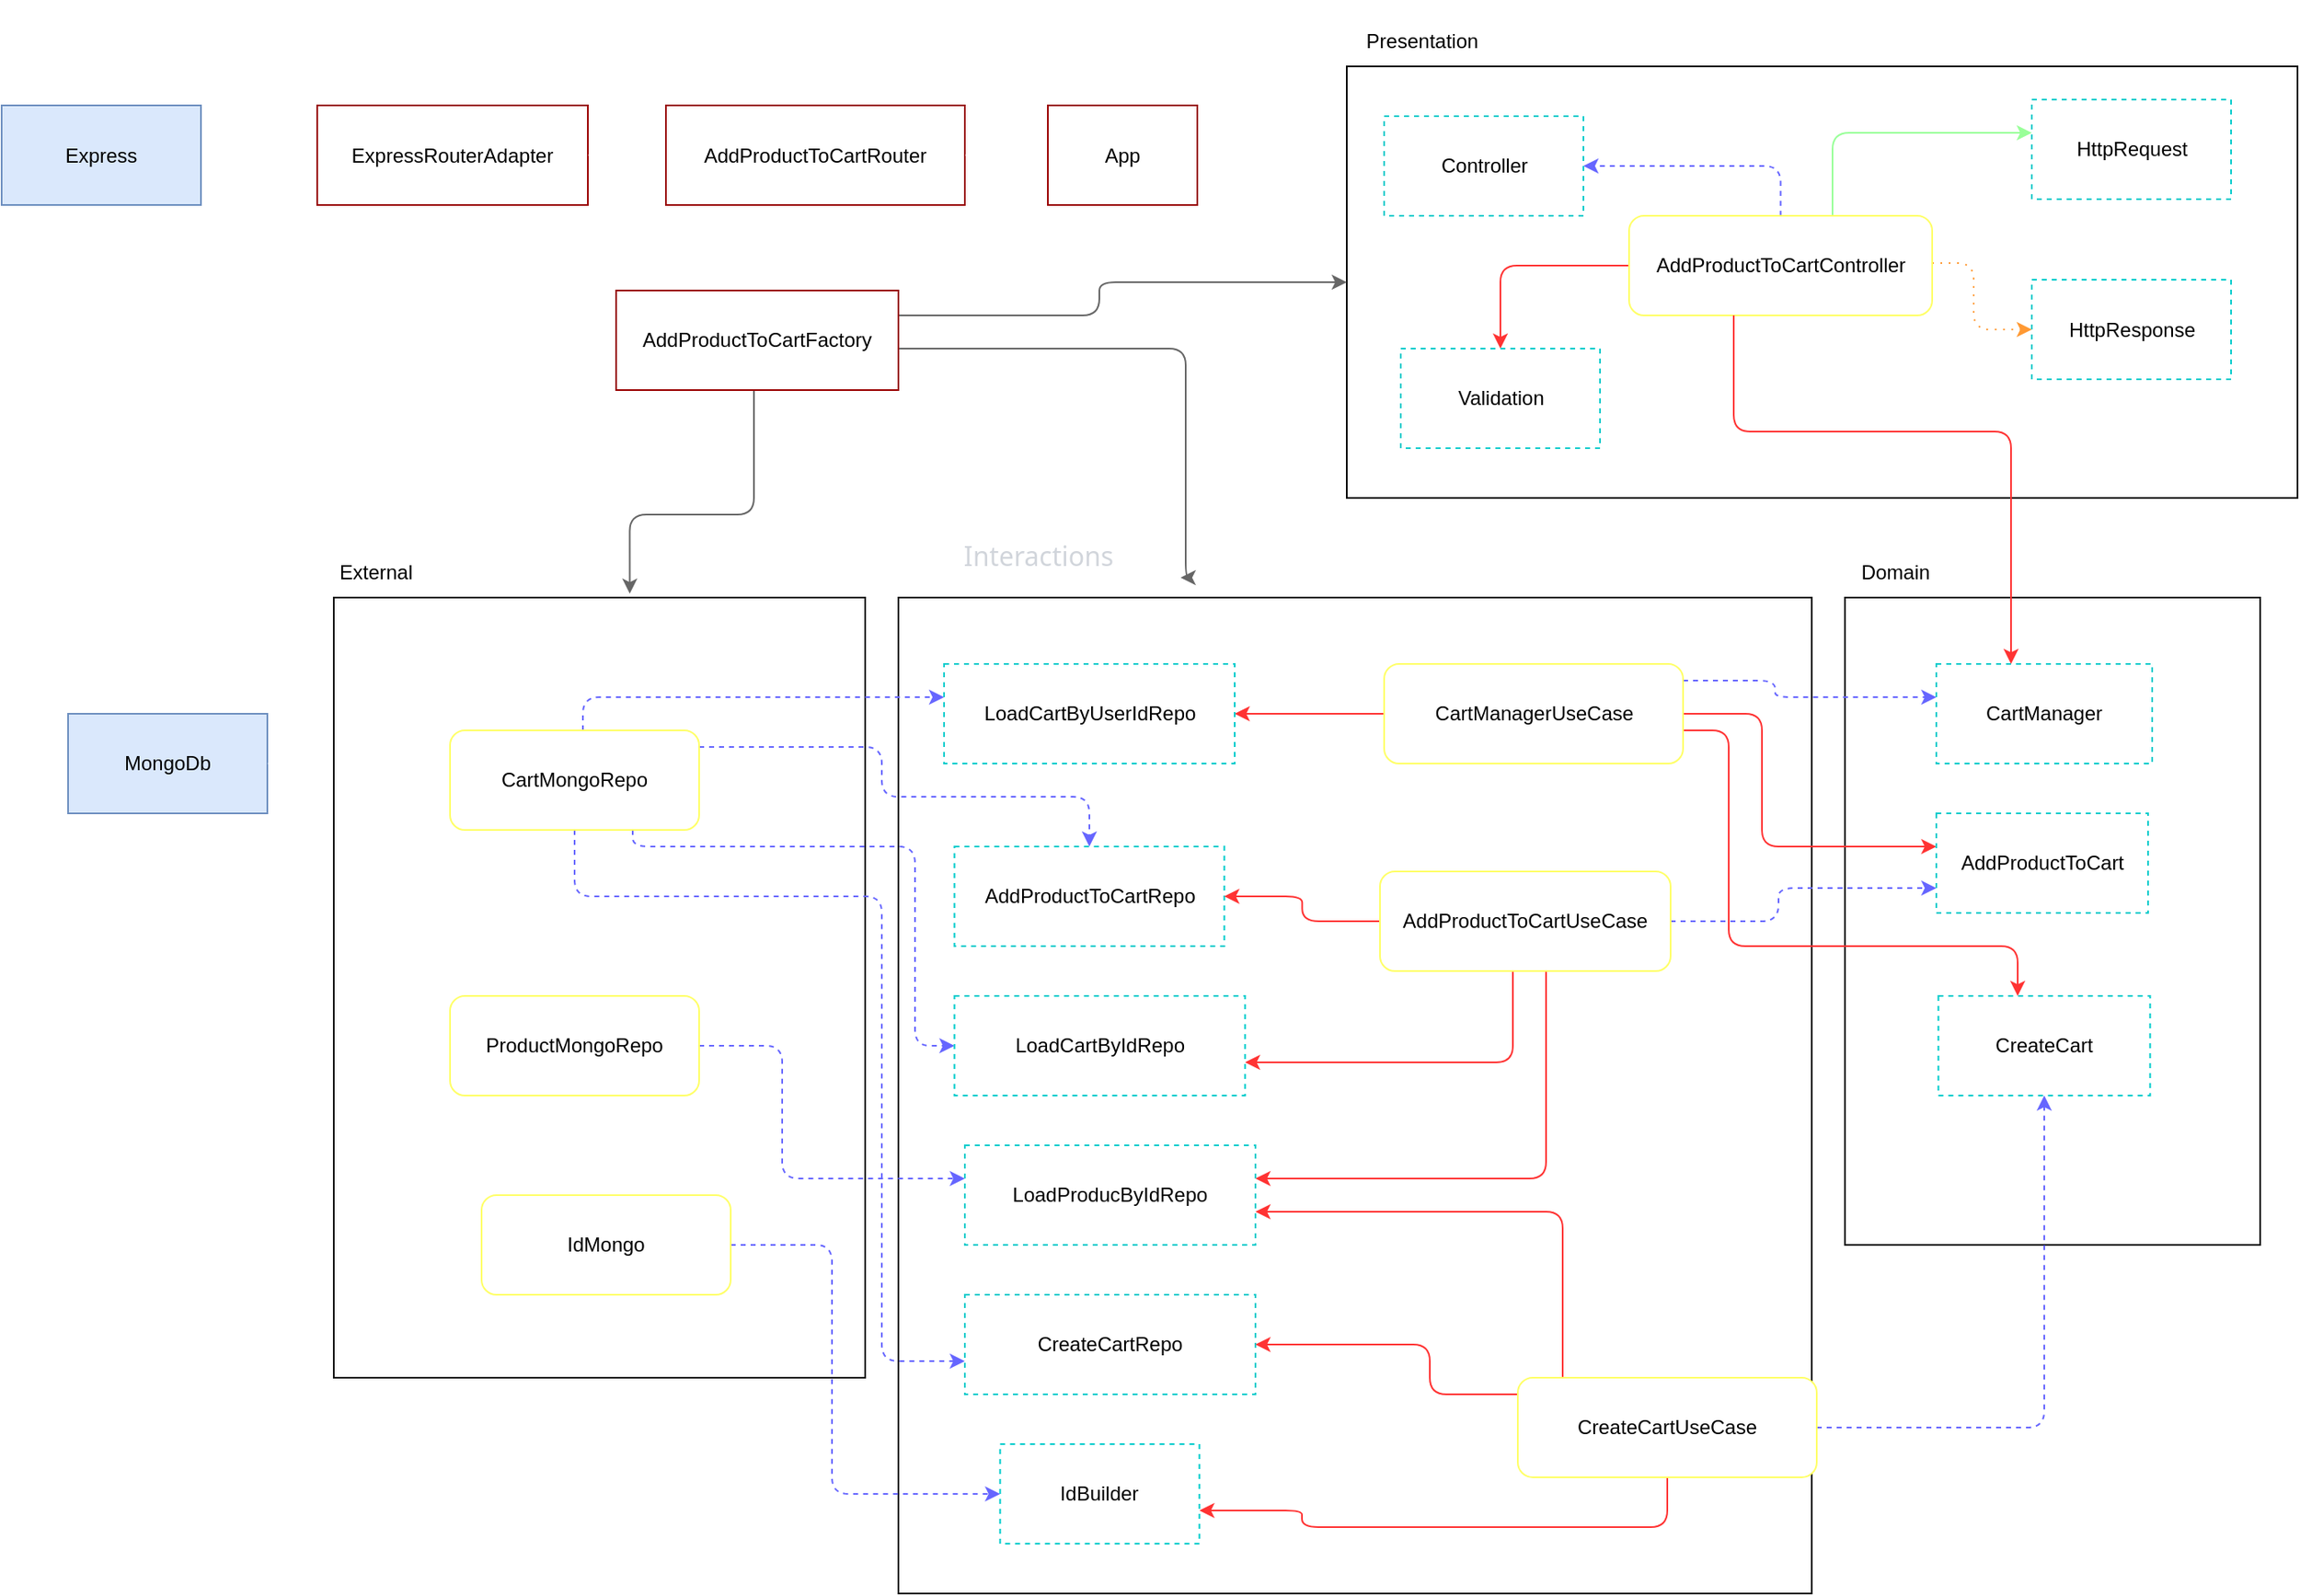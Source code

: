 <mxfile>
    <diagram id="1SfwLSbpTWtOyAMHkV-B" name="Página-1">
        <mxGraphModel dx="1526" dy="384" grid="1" gridSize="10" guides="1" tooltips="1" connect="1" arrows="1" fold="1" page="1" pageScale="1" pageWidth="827" pageHeight="1169" math="0" shadow="0">
            <root>
                <mxCell id="0"/>
                <mxCell id="1" parent="0"/>
                <mxCell id="2" value="" style="rounded=0;whiteSpace=wrap;html=1;" parent="1" vertex="1">
                    <mxGeometry x="910" y="90" width="572.5" height="260" as="geometry"/>
                </mxCell>
                <mxCell id="3" style="edgeStyle=orthogonalEdgeStyle;html=1;strokeColor=#99ff99;" parent="1" source="6" target="10" edge="1">
                    <mxGeometry relative="1" as="geometry">
                        <Array as="points">
                            <mxPoint x="1202.5" y="130"/>
                        </Array>
                    </mxGeometry>
                </mxCell>
                <mxCell id="4" style="edgeStyle=orthogonalEdgeStyle;html=1;strokeColor=#ff9933;dashed=1;dashPattern=1 4;" parent="1" source="6" target="11" edge="1">
                    <mxGeometry relative="1" as="geometry">
                        <Array as="points">
                            <mxPoint x="1287.5" y="208.5"/>
                            <mxPoint x="1287.5" y="248.5"/>
                        </Array>
                    </mxGeometry>
                </mxCell>
                <mxCell id="5" style="edgeStyle=orthogonalEdgeStyle;html=1;entryX=0.5;entryY=0;entryDx=0;entryDy=0;strokeColor=#ff3333;" parent="1" source="6" target="12" edge="1">
                    <mxGeometry relative="1" as="geometry"/>
                </mxCell>
                <mxCell id="63" style="edgeStyle=orthogonalEdgeStyle;html=1;entryX=1;entryY=0.5;entryDx=0;entryDy=0;strokeColor=#6666FF;fillColor=#a20025;dashed=1;" parent="1" source="6" target="8" edge="1">
                    <mxGeometry relative="1" as="geometry">
                        <Array as="points">
                            <mxPoint x="1171" y="150"/>
                        </Array>
                    </mxGeometry>
                </mxCell>
                <mxCell id="6" value="AddProductToCartController" style="rounded=1;whiteSpace=wrap;html=1;strokeColor=#FFFF66;" parent="1" vertex="1">
                    <mxGeometry x="1080" y="180" width="182.5" height="60" as="geometry"/>
                </mxCell>
                <mxCell id="7" value="Presentation" style="text;html=1;strokeColor=none;fillColor=none;align=center;verticalAlign=middle;whiteSpace=wrap;rounded=0;" parent="1" vertex="1">
                    <mxGeometry x="910" y="60" width="90.5" height="30" as="geometry"/>
                </mxCell>
                <mxCell id="8" value="Controller" style="rounded=0;whiteSpace=wrap;html=1;strokeColor=#00CCCC;dashed=1;" parent="1" vertex="1">
                    <mxGeometry x="932.5" y="120" width="120" height="60" as="geometry"/>
                </mxCell>
                <mxCell id="10" value="HttpRequest" style="rounded=0;whiteSpace=wrap;html=1;strokeColor=#00CCCC;dashed=1;" parent="1" vertex="1">
                    <mxGeometry x="1322.5" y="110" width="120" height="60" as="geometry"/>
                </mxCell>
                <mxCell id="11" value="HttpResponse" style="rounded=0;whiteSpace=wrap;html=1;strokeColor=#00CCCC;dashed=1;" parent="1" vertex="1">
                    <mxGeometry x="1322.5" y="218.5" width="120" height="60" as="geometry"/>
                </mxCell>
                <mxCell id="12" value="Validation" style="rounded=0;whiteSpace=wrap;html=1;strokeColor=#00CCCC;dashed=1;" parent="1" vertex="1">
                    <mxGeometry x="942.5" y="260" width="120" height="60" as="geometry"/>
                </mxCell>
                <mxCell id="13" value="" style="rounded=0;whiteSpace=wrap;html=1;" parent="1" vertex="1">
                    <mxGeometry x="1210" y="410" width="250" height="390" as="geometry"/>
                </mxCell>
                <mxCell id="14" value="Domain" style="text;html=1;align=center;verticalAlign=middle;resizable=0;points=[];autosize=1;strokeColor=none;fillColor=none;" parent="1" vertex="1">
                    <mxGeometry x="1210" y="380" width="60" height="30" as="geometry"/>
                </mxCell>
                <mxCell id="15" value="CartManager" style="rounded=0;whiteSpace=wrap;html=1;strokeColor=#00CCCC;dashed=1;" parent="1" vertex="1">
                    <mxGeometry x="1265" y="450" width="130" height="60" as="geometry"/>
                </mxCell>
                <mxCell id="17" style="edgeStyle=orthogonalEdgeStyle;html=1;strokeColor=#FF3333;" parent="1" source="6" target="15" edge="1">
                    <mxGeometry relative="1" as="geometry">
                        <Array as="points">
                            <mxPoint x="1143" y="310"/>
                            <mxPoint x="1310" y="310"/>
                        </Array>
                    </mxGeometry>
                </mxCell>
                <mxCell id="18" value="" style="rounded=0;whiteSpace=wrap;html=1;" parent="1" vertex="1">
                    <mxGeometry x="640" y="410" width="550" height="600" as="geometry"/>
                </mxCell>
                <mxCell id="19" style="edgeStyle=orthogonalEdgeStyle;html=1;strokeColor=#ff3333;" parent="1" source="23" target="131" edge="1">
                    <mxGeometry relative="1" as="geometry">
                        <Array as="points">
                            <mxPoint x="1140" y="490"/>
                            <mxPoint x="1140" y="620"/>
                            <mxPoint x="1314" y="620"/>
                        </Array>
                    </mxGeometry>
                </mxCell>
                <mxCell id="21" style="edgeStyle=orthogonalEdgeStyle;html=1;strokeColor=#6666FF;fillColor=#a20025;dashed=1;" parent="1" source="23" target="15" edge="1">
                    <mxGeometry relative="1" as="geometry">
                        <Array as="points">
                            <mxPoint x="1168" y="460"/>
                            <mxPoint x="1168" y="470"/>
                        </Array>
                    </mxGeometry>
                </mxCell>
                <mxCell id="133" style="edgeStyle=orthogonalEdgeStyle;html=1;strokeColor=#ff3333;" parent="1" source="23" target="132" edge="1">
                    <mxGeometry relative="1" as="geometry">
                        <Array as="points">
                            <mxPoint x="1160" y="480"/>
                            <mxPoint x="1160" y="560"/>
                        </Array>
                    </mxGeometry>
                </mxCell>
                <mxCell id="143" style="edgeStyle=orthogonalEdgeStyle;html=1;entryX=1;entryY=0.5;entryDx=0;entryDy=0;strokeColor=#ff3333;" parent="1" source="23" target="125" edge="1">
                    <mxGeometry relative="1" as="geometry"/>
                </mxCell>
                <mxCell id="23" value="CartManagerUseCase" style="rounded=1;whiteSpace=wrap;html=1;strokeColor=#FFFF66;" parent="1" vertex="1">
                    <mxGeometry x="932.5" y="450" width="180" height="60" as="geometry"/>
                </mxCell>
                <mxCell id="24" value="&lt;div style=&quot;text-align: start;&quot;&gt;&lt;span style=&quot;background-color: initial; font-size: 16px;&quot;&gt;&lt;font face=&quot;Söhne, ui-sans-serif, system-ui, -apple-system, Segoe UI, Roboto, Ubuntu, Cantarell, Noto Sans, sans-serif, Helvetica Neue, Arial, Apple Color Emoji, Segoe UI Emoji, Segoe UI Symbol, Noto Color Emoji&quot; color=&quot;#d1d5db&quot;&gt;Interactions&lt;/font&gt;&lt;/span&gt;&lt;/div&gt;" style="text;html=1;strokeColor=none;fillColor=none;align=center;verticalAlign=middle;whiteSpace=wrap;rounded=0;" parent="1" vertex="1">
                    <mxGeometry x="667.5" y="370" width="112.5" height="30" as="geometry"/>
                </mxCell>
                <mxCell id="25" value="CreateCartRepo" style="rounded=0;whiteSpace=wrap;html=1;strokeColor=#00CCCC;dashed=1;" parent="1" vertex="1">
                    <mxGeometry x="680" y="830" width="175" height="60" as="geometry"/>
                </mxCell>
                <mxCell id="26" value="IdBuilder" style="rounded=0;whiteSpace=wrap;html=1;strokeColor=#00CCCC;dashed=1;" parent="1" vertex="1">
                    <mxGeometry x="701.25" y="920" width="120" height="60" as="geometry"/>
                </mxCell>
                <mxCell id="27" value="" style="rounded=0;whiteSpace=wrap;html=1;" parent="1" vertex="1">
                    <mxGeometry x="300" y="410" width="320" height="470" as="geometry"/>
                </mxCell>
                <mxCell id="28" value="External" style="text;html=1;align=center;verticalAlign=middle;resizable=0;points=[];autosize=1;strokeColor=none;fillColor=none;" parent="1" vertex="1">
                    <mxGeometry x="290" y="380" width="70" height="30" as="geometry"/>
                </mxCell>
                <mxCell id="29" style="edgeStyle=orthogonalEdgeStyle;html=1;dashed=1;strokeColor=#FFFFFF;fontColor=default;fillColor=#a20025;" parent="1" source="31" target="32" edge="1">
                    <mxGeometry relative="1" as="geometry"/>
                </mxCell>
                <mxCell id="30" style="edgeStyle=orthogonalEdgeStyle;html=1;strokeColor=#6666FF;fillColor=#a20025;dashed=1;" parent="1" source="31" target="26" edge="1">
                    <mxGeometry relative="1" as="geometry">
                        <Array as="points">
                            <mxPoint x="600" y="800"/>
                            <mxPoint x="600" y="950"/>
                        </Array>
                    </mxGeometry>
                </mxCell>
                <mxCell id="31" value="IdMongo" style="rounded=1;whiteSpace=wrap;html=1;strokeColor=#FFFF66;" parent="1" vertex="1">
                    <mxGeometry x="389" y="770" width="150" height="60" as="geometry"/>
                </mxCell>
                <mxCell id="32" value="&lt;font color=&quot;#000000&quot;&gt;MongoDb&lt;/font&gt;" style="rounded=0;whiteSpace=wrap;html=1;fillColor=#dae8fc;strokeColor=#6c8ebf;" parent="1" vertex="1">
                    <mxGeometry x="140" y="480" width="120" height="60" as="geometry"/>
                </mxCell>
                <mxCell id="33" style="edgeStyle=orthogonalEdgeStyle;html=1;dashed=1;strokeColor=#FFFFFF;fontColor=default;fillColor=#a20025;" parent="1" source="35" target="32" edge="1">
                    <mxGeometry relative="1" as="geometry">
                        <Array as="points">
                            <mxPoint x="360" y="510"/>
                            <mxPoint x="360" y="510"/>
                        </Array>
                    </mxGeometry>
                </mxCell>
                <mxCell id="34" style="edgeStyle=orthogonalEdgeStyle;html=1;strokeColor=#6666FF;fillColor=#a20025;dashed=1;" parent="1" source="35" target="25" edge="1">
                    <mxGeometry relative="1" as="geometry">
                        <Array as="points">
                            <mxPoint x="445" y="590"/>
                            <mxPoint x="630" y="590"/>
                            <mxPoint x="630" y="870"/>
                        </Array>
                    </mxGeometry>
                </mxCell>
                <mxCell id="127" style="edgeStyle=orthogonalEdgeStyle;html=1;strokeColor=#6666FF;fillColor=#a20025;dashed=1;" parent="1" source="35" target="125" edge="1">
                    <mxGeometry relative="1" as="geometry">
                        <Array as="points">
                            <mxPoint x="450" y="470"/>
                        </Array>
                    </mxGeometry>
                </mxCell>
                <mxCell id="130" style="edgeStyle=orthogonalEdgeStyle;html=1;strokeColor=#6666FF;fillColor=#a20025;dashed=1;" parent="1" source="35" target="128" edge="1">
                    <mxGeometry relative="1" as="geometry">
                        <Array as="points">
                            <mxPoint x="630" y="500"/>
                            <mxPoint x="630" y="530"/>
                            <mxPoint x="755" y="530"/>
                        </Array>
                    </mxGeometry>
                </mxCell>
                <mxCell id="147" style="edgeStyle=orthogonalEdgeStyle;html=1;strokeColor=#6666FF;fillColor=#a20025;dashed=1;" parent="1" source="149" target="144" edge="1">
                    <mxGeometry relative="1" as="geometry">
                        <Array as="points">
                            <mxPoint x="570" y="680"/>
                            <mxPoint x="570" y="760"/>
                        </Array>
                    </mxGeometry>
                </mxCell>
                <mxCell id="152" style="edgeStyle=orthogonalEdgeStyle;html=1;strokeColor=#6666FF;fillColor=#a20025;dashed=1;" edge="1" parent="1" source="35" target="150">
                    <mxGeometry relative="1" as="geometry">
                        <Array as="points">
                            <mxPoint x="480" y="560"/>
                            <mxPoint x="650" y="560"/>
                            <mxPoint x="650" y="680"/>
                        </Array>
                    </mxGeometry>
                </mxCell>
                <mxCell id="35" value="CartMongoRepo" style="rounded=1;whiteSpace=wrap;html=1;strokeColor=#FFFF66;" parent="1" vertex="1">
                    <mxGeometry x="370" y="490" width="150" height="60" as="geometry"/>
                </mxCell>
                <mxCell id="36" value="" style="rounded=0;whiteSpace=wrap;html=1;strokeColor=#FFFFFF;fontColor=#000000;" parent="1" vertex="1">
                    <mxGeometry x="250" y="80" width="610" height="260" as="geometry"/>
                </mxCell>
                <mxCell id="37" value="&lt;font color=&quot;#ffffff&quot;&gt;Main&lt;/font&gt;" style="text;html=1;align=center;verticalAlign=middle;resizable=0;points=[];autosize=1;strokeColor=none;fillColor=none;fontColor=#000000;" parent="1" vertex="1">
                    <mxGeometry x="250" y="50" width="50" height="30" as="geometry"/>
                </mxCell>
                <mxCell id="38" style="edgeStyle=orthogonalEdgeStyle;html=1;entryX=0.557;entryY=-0.005;entryDx=0;entryDy=0;entryPerimeter=0;strokeColor=#666666;" parent="1" source="41" target="27" edge="1">
                    <mxGeometry relative="1" as="geometry">
                        <Array as="points">
                            <mxPoint x="553" y="360"/>
                            <mxPoint x="478" y="360"/>
                        </Array>
                    </mxGeometry>
                </mxCell>
                <mxCell id="39" style="edgeStyle=orthogonalEdgeStyle;html=1;strokeColor=#666666;" parent="1" source="41" target="2" edge="1">
                    <mxGeometry relative="1" as="geometry">
                        <Array as="points">
                            <mxPoint x="761" y="240"/>
                            <mxPoint x="761" y="220"/>
                        </Array>
                    </mxGeometry>
                </mxCell>
                <mxCell id="40" style="edgeStyle=orthogonalEdgeStyle;html=1;entryX=0.309;entryY=-0.02;entryDx=0;entryDy=0;entryPerimeter=0;strokeColor=#666666;" parent="1" source="41" target="18" edge="1">
                    <mxGeometry relative="1" as="geometry">
                        <Array as="points">
                            <mxPoint x="813" y="260"/>
                        </Array>
                    </mxGeometry>
                </mxCell>
                <mxCell id="41" value="AddProductToCartFactory" style="rounded=0;whiteSpace=wrap;html=1;strokeColor=#990000;gradientColor=none;" parent="1" vertex="1">
                    <mxGeometry x="470" y="225" width="170" height="60" as="geometry"/>
                </mxCell>
                <mxCell id="42" style="edgeStyle=orthogonalEdgeStyle;html=1;strokeColor=#FFFFFF;fontColor=#FFFFFF;dashed=1;" parent="1" source="43" target="48" edge="1">
                    <mxGeometry relative="1" as="geometry"/>
                </mxCell>
                <mxCell id="43" value="ExpressRouterAdapter" style="rounded=0;whiteSpace=wrap;html=1;strokeColor=#990000;gradientColor=none;" parent="1" vertex="1">
                    <mxGeometry x="290" y="113.5" width="163" height="60" as="geometry"/>
                </mxCell>
                <mxCell id="44" style="edgeStyle=orthogonalEdgeStyle;html=1;strokeColor=#FFFFFF;fontColor=#FFFFFF;" parent="1" source="45" target="43" edge="1">
                    <mxGeometry relative="1" as="geometry"/>
                </mxCell>
                <mxCell id="45" value="AddProductToCartRouter" style="rounded=0;whiteSpace=wrap;html=1;strokeColor=#990000;gradientColor=none;" parent="1" vertex="1">
                    <mxGeometry x="500" y="113.5" width="180" height="60" as="geometry"/>
                </mxCell>
                <mxCell id="46" style="edgeStyle=orthogonalEdgeStyle;html=1;entryX=1;entryY=0.5;entryDx=0;entryDy=0;strokeColor=#FFFFFF;fontColor=#FFFFFF;" parent="1" source="47" target="45" edge="1">
                    <mxGeometry relative="1" as="geometry"/>
                </mxCell>
                <mxCell id="47" value="App" style="rounded=0;whiteSpace=wrap;html=1;strokeColor=#990000;gradientColor=none;" parent="1" vertex="1">
                    <mxGeometry x="730" y="113.5" width="90" height="60" as="geometry"/>
                </mxCell>
                <mxCell id="48" value="&lt;font color=&quot;#000000&quot;&gt;Express&lt;/font&gt;" style="rounded=0;whiteSpace=wrap;html=1;fillColor=#dae8fc;strokeColor=#6c8ebf;" parent="1" vertex="1">
                    <mxGeometry x="100" y="113.5" width="120" height="60" as="geometry"/>
                </mxCell>
                <mxCell id="125" value="LoadCartByUserIdRepo" style="rounded=0;whiteSpace=wrap;html=1;strokeColor=#00CCCC;dashed=1;" parent="1" vertex="1">
                    <mxGeometry x="667.5" y="450" width="175" height="60" as="geometry"/>
                </mxCell>
                <mxCell id="128" value="AddProductToCartRepo" style="rounded=0;whiteSpace=wrap;html=1;strokeColor=#00CCCC;dashed=1;" parent="1" vertex="1">
                    <mxGeometry x="673.75" y="560" width="162.5" height="60" as="geometry"/>
                </mxCell>
                <mxCell id="131" value="CreateCart" style="rounded=0;whiteSpace=wrap;html=1;strokeColor=#00CCCC;dashed=1;" parent="1" vertex="1">
                    <mxGeometry x="1266.25" y="650" width="127.5" height="60" as="geometry"/>
                </mxCell>
                <mxCell id="132" value="AddProductToCart" style="rounded=0;whiteSpace=wrap;html=1;strokeColor=#00CCCC;dashed=1;" parent="1" vertex="1">
                    <mxGeometry x="1265" y="540" width="127.5" height="60" as="geometry"/>
                </mxCell>
                <mxCell id="137" style="edgeStyle=orthogonalEdgeStyle;html=1;entryX=0.5;entryY=1;entryDx=0;entryDy=0;strokeColor=#6666FF;fillColor=#a20025;dashed=1;" parent="1" source="135" target="131" edge="1">
                    <mxGeometry relative="1" as="geometry"/>
                </mxCell>
                <mxCell id="138" style="edgeStyle=orthogonalEdgeStyle;html=1;strokeColor=#ff3333;" parent="1" source="135" target="25" edge="1">
                    <mxGeometry relative="1" as="geometry">
                        <Array as="points">
                            <mxPoint x="960" y="890"/>
                            <mxPoint x="960" y="860"/>
                        </Array>
                    </mxGeometry>
                </mxCell>
                <mxCell id="139" style="edgeStyle=orthogonalEdgeStyle;html=1;strokeColor=#ff3333;" parent="1" source="135" target="26" edge="1">
                    <mxGeometry relative="1" as="geometry">
                        <Array as="points">
                            <mxPoint x="1103" y="970"/>
                            <mxPoint x="883" y="970"/>
                            <mxPoint x="883" y="960"/>
                        </Array>
                    </mxGeometry>
                </mxCell>
                <mxCell id="146" style="edgeStyle=orthogonalEdgeStyle;html=1;strokeColor=#ff3333;" parent="1" source="135" target="144" edge="1">
                    <mxGeometry relative="1" as="geometry">
                        <Array as="points">
                            <mxPoint x="1040" y="780"/>
                        </Array>
                    </mxGeometry>
                </mxCell>
                <mxCell id="135" value="CreateCartUseCase" style="rounded=1;whiteSpace=wrap;html=1;strokeColor=#FFFF66;" parent="1" vertex="1">
                    <mxGeometry x="1013" y="880" width="180" height="60" as="geometry"/>
                </mxCell>
                <mxCell id="141" style="edgeStyle=orthogonalEdgeStyle;html=1;entryX=0;entryY=0.75;entryDx=0;entryDy=0;strokeColor=#6666FF;fillColor=#a20025;dashed=1;" parent="1" source="140" target="132" edge="1">
                    <mxGeometry relative="1" as="geometry">
                        <Array as="points">
                            <mxPoint x="1170" y="605"/>
                            <mxPoint x="1170" y="585"/>
                        </Array>
                    </mxGeometry>
                </mxCell>
                <mxCell id="142" style="edgeStyle=orthogonalEdgeStyle;html=1;strokeColor=#ff3333;" parent="1" source="140" target="128" edge="1">
                    <mxGeometry relative="1" as="geometry"/>
                </mxCell>
                <mxCell id="145" style="edgeStyle=orthogonalEdgeStyle;html=1;strokeColor=#ff3333;" parent="1" source="140" target="144" edge="1">
                    <mxGeometry relative="1" as="geometry">
                        <Array as="points">
                            <mxPoint x="1030" y="760"/>
                        </Array>
                    </mxGeometry>
                </mxCell>
                <mxCell id="151" style="edgeStyle=orthogonalEdgeStyle;html=1;strokeColor=#ff3333;" edge="1" parent="1" source="140" target="150">
                    <mxGeometry relative="1" as="geometry">
                        <Array as="points">
                            <mxPoint x="1010" y="690"/>
                        </Array>
                    </mxGeometry>
                </mxCell>
                <mxCell id="140" value="AddProductToCartUseCase" style="rounded=1;whiteSpace=wrap;html=1;strokeColor=#FFFF66;" parent="1" vertex="1">
                    <mxGeometry x="930" y="575" width="175" height="60" as="geometry"/>
                </mxCell>
                <mxCell id="144" value="LoadProducByIdRepo" style="rounded=0;whiteSpace=wrap;html=1;strokeColor=#00CCCC;dashed=1;" parent="1" vertex="1">
                    <mxGeometry x="680" y="740" width="175" height="60" as="geometry"/>
                </mxCell>
                <mxCell id="149" value="ProductMongoRepo" style="rounded=1;whiteSpace=wrap;html=1;strokeColor=#FFFF66;" parent="1" vertex="1">
                    <mxGeometry x="370" y="650" width="150" height="60" as="geometry"/>
                </mxCell>
                <mxCell id="150" value="LoadCartByIdRepo" style="rounded=0;whiteSpace=wrap;html=1;strokeColor=#00CCCC;dashed=1;" vertex="1" parent="1">
                    <mxGeometry x="673.75" y="650" width="175" height="60" as="geometry"/>
                </mxCell>
            </root>
        </mxGraphModel>
    </diagram>
</mxfile>